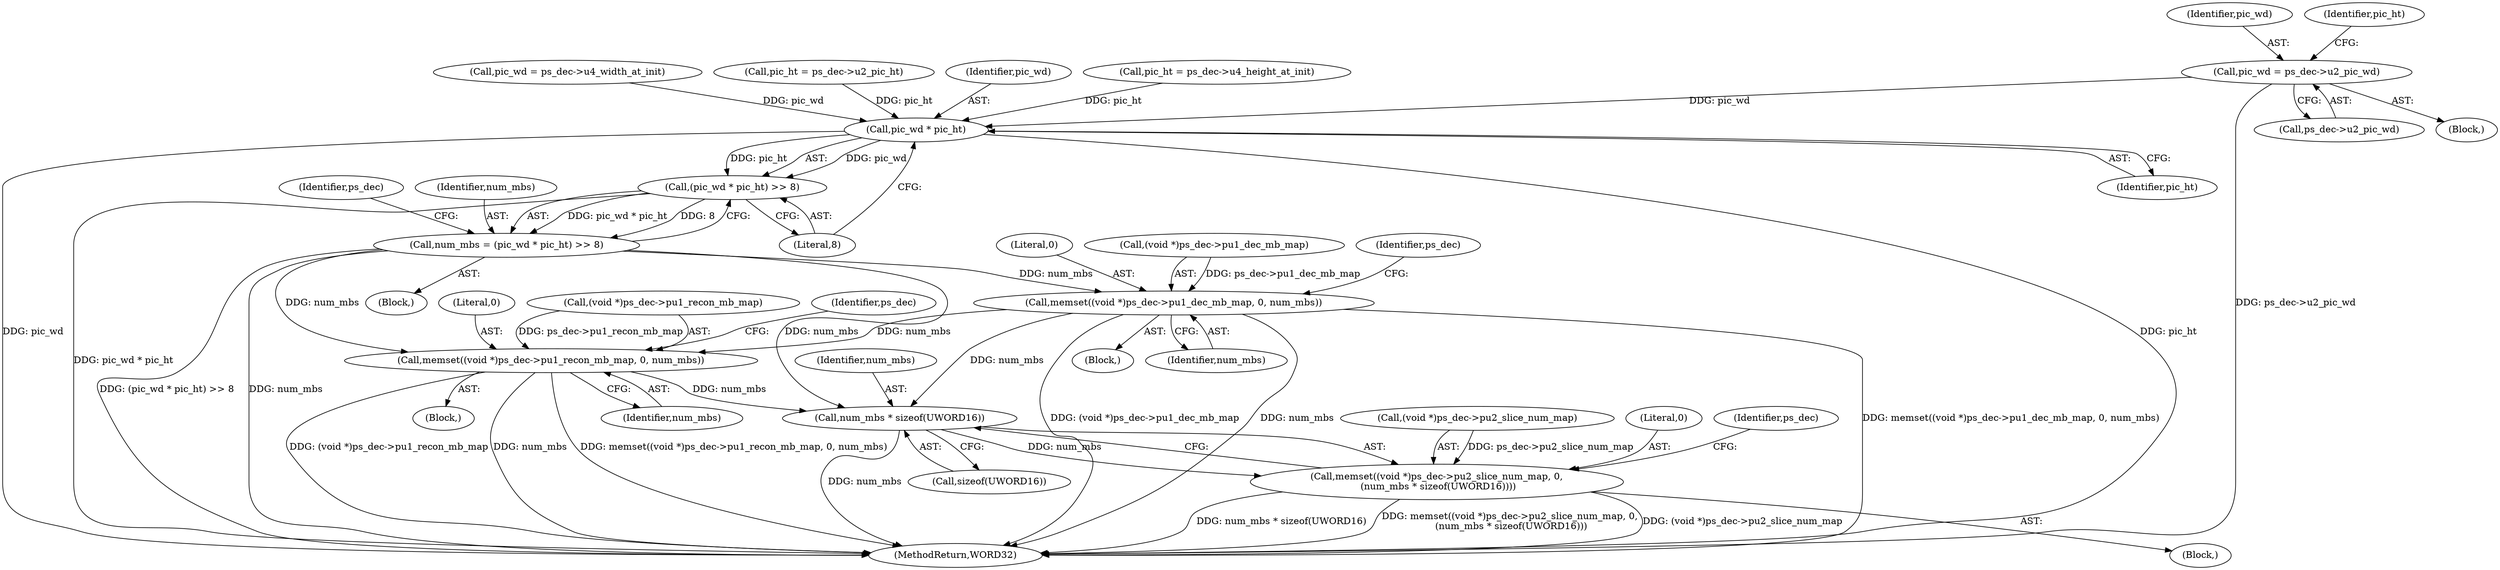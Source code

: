 digraph "0_Android_0b23c81c3dd9ec38f7e6806a3955fed1925541a0_3@pointer" {
"1000655" [label="(Call,pic_wd = ps_dec->u2_pic_wd)"];
"1000668" [label="(Call,pic_wd * pic_ht)"];
"1000667" [label="(Call,(pic_wd * pic_ht) >> 8)"];
"1000665" [label="(Call,num_mbs = (pic_wd * pic_ht) >> 8)"];
"1000677" [label="(Call,memset((void *)ps_dec->pu1_dec_mb_map, 0, num_mbs))"];
"1000690" [label="(Call,memset((void *)ps_dec->pu1_recon_mb_map, 0, num_mbs))"];
"1000710" [label="(Call,num_mbs * sizeof(UWORD16))"];
"1000703" [label="(Call,memset((void *)ps_dec->pu2_slice_num_map, 0,\n (num_mbs * sizeof(UWORD16))))"];
"1000697" [label="(Identifier,num_mbs)"];
"1000674" [label="(Identifier,ps_dec)"];
"1000678" [label="(Call,(void *)ps_dec->pu1_dec_mb_map)"];
"1000683" [label="(Literal,0)"];
"1000667" [label="(Call,(pic_wd * pic_ht) >> 8)"];
"1000655" [label="(Call,pic_wd = ps_dec->u2_pic_wd)"];
"1000690" [label="(Call,memset((void *)ps_dec->pu1_recon_mb_map, 0, num_mbs))"];
"1000696" [label="(Literal,0)"];
"1000687" [label="(Identifier,ps_dec)"];
"1000711" [label="(Identifier,num_mbs)"];
"1000628" [label="(Call,pic_wd = ps_dec->u4_width_at_init)"];
"1000654" [label="(Block,)"];
"1000668" [label="(Call,pic_wd * pic_ht)"];
"1000712" [label="(Call,sizeof(UWORD16))"];
"1000656" [label="(Identifier,pic_wd)"];
"1000660" [label="(Call,pic_ht = ps_dec->u2_pic_ht)"];
"1000691" [label="(Call,(void *)ps_dec->pu1_recon_mb_map)"];
"1002159" [label="(MethodReturn,WORD32)"];
"1000671" [label="(Literal,8)"];
"1000676" [label="(Block,)"];
"1000670" [label="(Identifier,pic_ht)"];
"1000669" [label="(Identifier,pic_wd)"];
"1000661" [label="(Identifier,pic_ht)"];
"1000704" [label="(Call,(void *)ps_dec->pu2_slice_num_map)"];
"1000709" [label="(Literal,0)"];
"1000689" [label="(Block,)"];
"1000677" [label="(Call,memset((void *)ps_dec->pu1_dec_mb_map, 0, num_mbs))"];
"1000666" [label="(Identifier,num_mbs)"];
"1000700" [label="(Identifier,ps_dec)"];
"1000626" [label="(Block,)"];
"1000703" [label="(Call,memset((void *)ps_dec->pu2_slice_num_map, 0,\n (num_mbs * sizeof(UWORD16))))"];
"1000710" [label="(Call,num_mbs * sizeof(UWORD16))"];
"1000716" [label="(Identifier,ps_dec)"];
"1000684" [label="(Identifier,num_mbs)"];
"1000665" [label="(Call,num_mbs = (pic_wd * pic_ht) >> 8)"];
"1000657" [label="(Call,ps_dec->u2_pic_wd)"];
"1000702" [label="(Block,)"];
"1000634" [label="(Call,pic_ht = ps_dec->u4_height_at_init)"];
"1000655" -> "1000654"  [label="AST: "];
"1000655" -> "1000657"  [label="CFG: "];
"1000656" -> "1000655"  [label="AST: "];
"1000657" -> "1000655"  [label="AST: "];
"1000661" -> "1000655"  [label="CFG: "];
"1000655" -> "1002159"  [label="DDG: ps_dec->u2_pic_wd"];
"1000655" -> "1000668"  [label="DDG: pic_wd"];
"1000668" -> "1000667"  [label="AST: "];
"1000668" -> "1000670"  [label="CFG: "];
"1000669" -> "1000668"  [label="AST: "];
"1000670" -> "1000668"  [label="AST: "];
"1000671" -> "1000668"  [label="CFG: "];
"1000668" -> "1002159"  [label="DDG: pic_ht"];
"1000668" -> "1002159"  [label="DDG: pic_wd"];
"1000668" -> "1000667"  [label="DDG: pic_wd"];
"1000668" -> "1000667"  [label="DDG: pic_ht"];
"1000628" -> "1000668"  [label="DDG: pic_wd"];
"1000660" -> "1000668"  [label="DDG: pic_ht"];
"1000634" -> "1000668"  [label="DDG: pic_ht"];
"1000667" -> "1000665"  [label="AST: "];
"1000667" -> "1000671"  [label="CFG: "];
"1000671" -> "1000667"  [label="AST: "];
"1000665" -> "1000667"  [label="CFG: "];
"1000667" -> "1002159"  [label="DDG: pic_wd * pic_ht"];
"1000667" -> "1000665"  [label="DDG: pic_wd * pic_ht"];
"1000667" -> "1000665"  [label="DDG: 8"];
"1000665" -> "1000626"  [label="AST: "];
"1000666" -> "1000665"  [label="AST: "];
"1000674" -> "1000665"  [label="CFG: "];
"1000665" -> "1002159"  [label="DDG: num_mbs"];
"1000665" -> "1002159"  [label="DDG: (pic_wd * pic_ht) >> 8"];
"1000665" -> "1000677"  [label="DDG: num_mbs"];
"1000665" -> "1000690"  [label="DDG: num_mbs"];
"1000665" -> "1000710"  [label="DDG: num_mbs"];
"1000677" -> "1000676"  [label="AST: "];
"1000677" -> "1000684"  [label="CFG: "];
"1000678" -> "1000677"  [label="AST: "];
"1000683" -> "1000677"  [label="AST: "];
"1000684" -> "1000677"  [label="AST: "];
"1000687" -> "1000677"  [label="CFG: "];
"1000677" -> "1002159"  [label="DDG: (void *)ps_dec->pu1_dec_mb_map"];
"1000677" -> "1002159"  [label="DDG: num_mbs"];
"1000677" -> "1002159"  [label="DDG: memset((void *)ps_dec->pu1_dec_mb_map, 0, num_mbs)"];
"1000678" -> "1000677"  [label="DDG: ps_dec->pu1_dec_mb_map"];
"1000677" -> "1000690"  [label="DDG: num_mbs"];
"1000677" -> "1000710"  [label="DDG: num_mbs"];
"1000690" -> "1000689"  [label="AST: "];
"1000690" -> "1000697"  [label="CFG: "];
"1000691" -> "1000690"  [label="AST: "];
"1000696" -> "1000690"  [label="AST: "];
"1000697" -> "1000690"  [label="AST: "];
"1000700" -> "1000690"  [label="CFG: "];
"1000690" -> "1002159"  [label="DDG: num_mbs"];
"1000690" -> "1002159"  [label="DDG: memset((void *)ps_dec->pu1_recon_mb_map, 0, num_mbs)"];
"1000690" -> "1002159"  [label="DDG: (void *)ps_dec->pu1_recon_mb_map"];
"1000691" -> "1000690"  [label="DDG: ps_dec->pu1_recon_mb_map"];
"1000690" -> "1000710"  [label="DDG: num_mbs"];
"1000710" -> "1000703"  [label="AST: "];
"1000710" -> "1000712"  [label="CFG: "];
"1000711" -> "1000710"  [label="AST: "];
"1000712" -> "1000710"  [label="AST: "];
"1000703" -> "1000710"  [label="CFG: "];
"1000710" -> "1002159"  [label="DDG: num_mbs"];
"1000710" -> "1000703"  [label="DDG: num_mbs"];
"1000703" -> "1000702"  [label="AST: "];
"1000704" -> "1000703"  [label="AST: "];
"1000709" -> "1000703"  [label="AST: "];
"1000716" -> "1000703"  [label="CFG: "];
"1000703" -> "1002159"  [label="DDG: num_mbs * sizeof(UWORD16)"];
"1000703" -> "1002159"  [label="DDG: memset((void *)ps_dec->pu2_slice_num_map, 0,\n (num_mbs * sizeof(UWORD16)))"];
"1000703" -> "1002159"  [label="DDG: (void *)ps_dec->pu2_slice_num_map"];
"1000704" -> "1000703"  [label="DDG: ps_dec->pu2_slice_num_map"];
}
